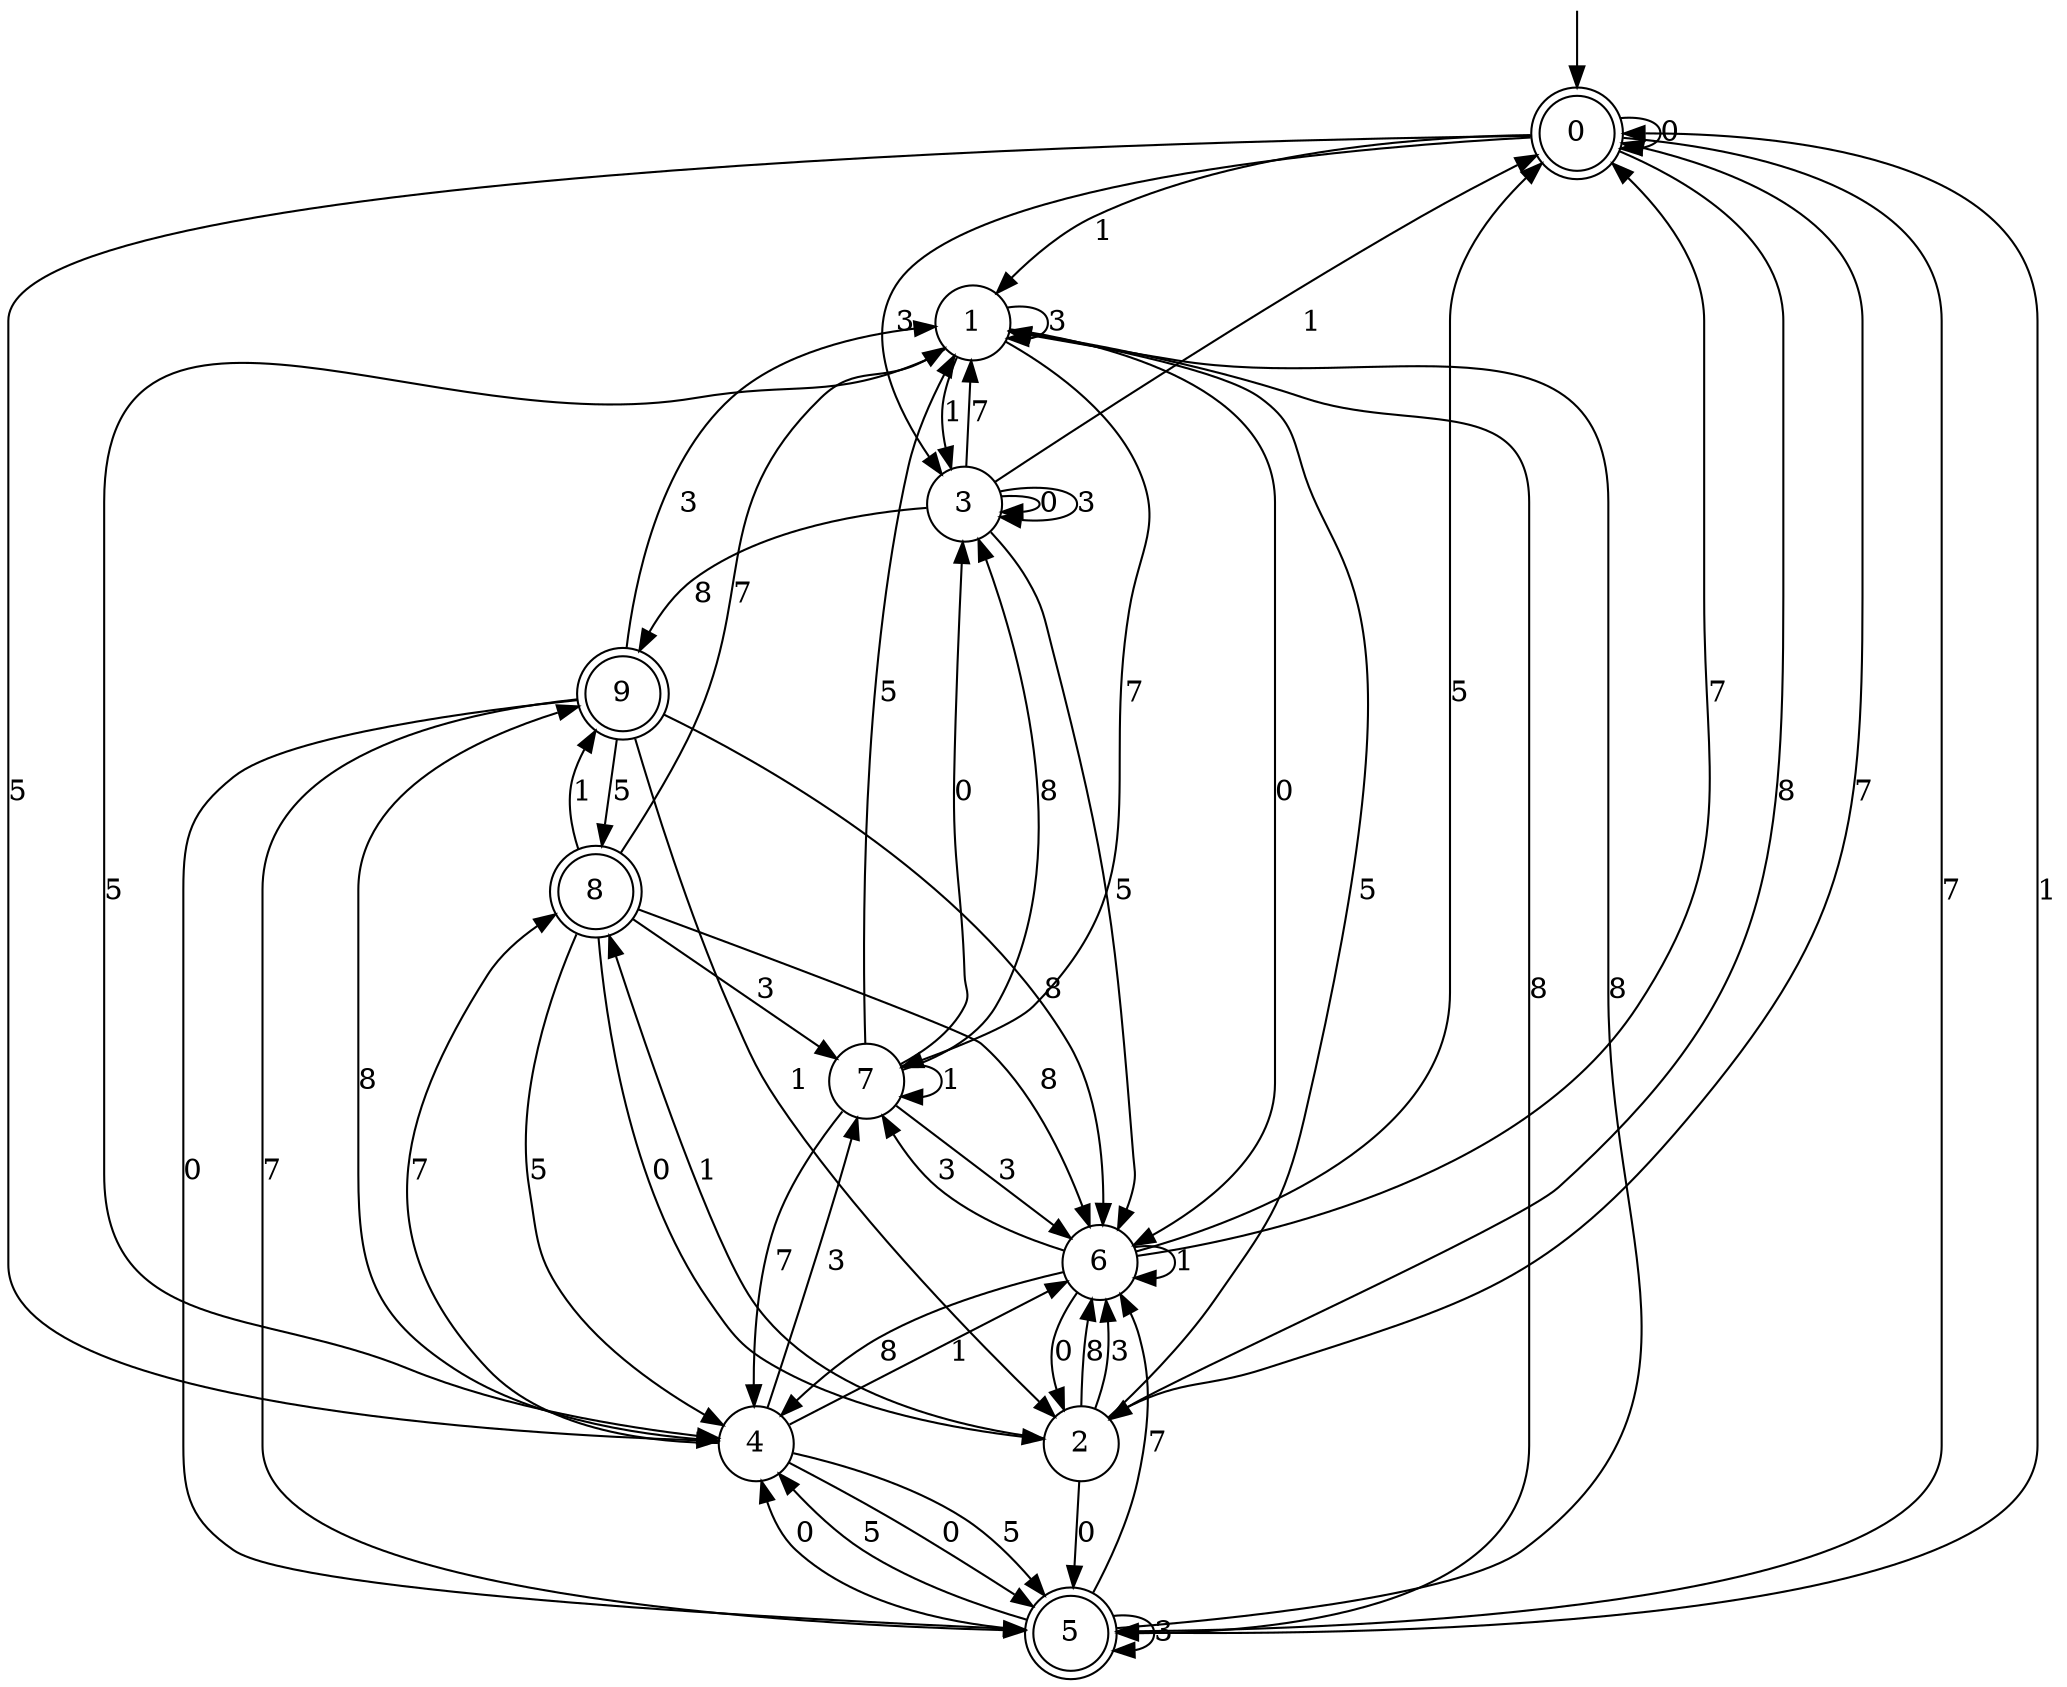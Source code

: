 digraph g {

	s0 [shape="doublecircle" label="0"];
	s1 [shape="circle" label="1"];
	s2 [shape="circle" label="2"];
	s3 [shape="circle" label="3"];
	s4 [shape="circle" label="4"];
	s5 [shape="doublecircle" label="5"];
	s6 [shape="circle" label="6"];
	s7 [shape="circle" label="7"];
	s8 [shape="doublecircle" label="8"];
	s9 [shape="doublecircle" label="9"];
	s0 -> s0 [label="0"];
	s0 -> s1 [label="1"];
	s0 -> s2 [label="8"];
	s0 -> s3 [label="3"];
	s0 -> s4 [label="5"];
	s0 -> s5 [label="7"];
	s1 -> s6 [label="0"];
	s1 -> s3 [label="1"];
	s1 -> s5 [label="8"];
	s1 -> s1 [label="3"];
	s1 -> s4 [label="5"];
	s1 -> s7 [label="7"];
	s2 -> s5 [label="0"];
	s2 -> s8 [label="1"];
	s2 -> s6 [label="8"];
	s2 -> s6 [label="3"];
	s2 -> s1 [label="5"];
	s2 -> s0 [label="7"];
	s3 -> s3 [label="0"];
	s3 -> s0 [label="1"];
	s3 -> s9 [label="8"];
	s3 -> s3 [label="3"];
	s3 -> s6 [label="5"];
	s3 -> s1 [label="7"];
	s4 -> s5 [label="0"];
	s4 -> s6 [label="1"];
	s4 -> s9 [label="8"];
	s4 -> s7 [label="3"];
	s4 -> s5 [label="5"];
	s4 -> s8 [label="7"];
	s5 -> s4 [label="0"];
	s5 -> s0 [label="1"];
	s5 -> s1 [label="8"];
	s5 -> s5 [label="3"];
	s5 -> s4 [label="5"];
	s5 -> s6 [label="7"];
	s6 -> s2 [label="0"];
	s6 -> s6 [label="1"];
	s6 -> s4 [label="8"];
	s6 -> s7 [label="3"];
	s6 -> s0 [label="5"];
	s6 -> s0 [label="7"];
	s7 -> s3 [label="0"];
	s7 -> s7 [label="1"];
	s7 -> s3 [label="8"];
	s7 -> s6 [label="3"];
	s7 -> s1 [label="5"];
	s7 -> s4 [label="7"];
	s8 -> s2 [label="0"];
	s8 -> s9 [label="1"];
	s8 -> s6 [label="8"];
	s8 -> s7 [label="3"];
	s8 -> s4 [label="5"];
	s8 -> s1 [label="7"];
	s9 -> s5 [label="0"];
	s9 -> s2 [label="1"];
	s9 -> s6 [label="8"];
	s9 -> s1 [label="3"];
	s9 -> s8 [label="5"];
	s9 -> s5 [label="7"];

__start0 [label="" shape="none" width="0" height="0"];
__start0 -> s0;

}
